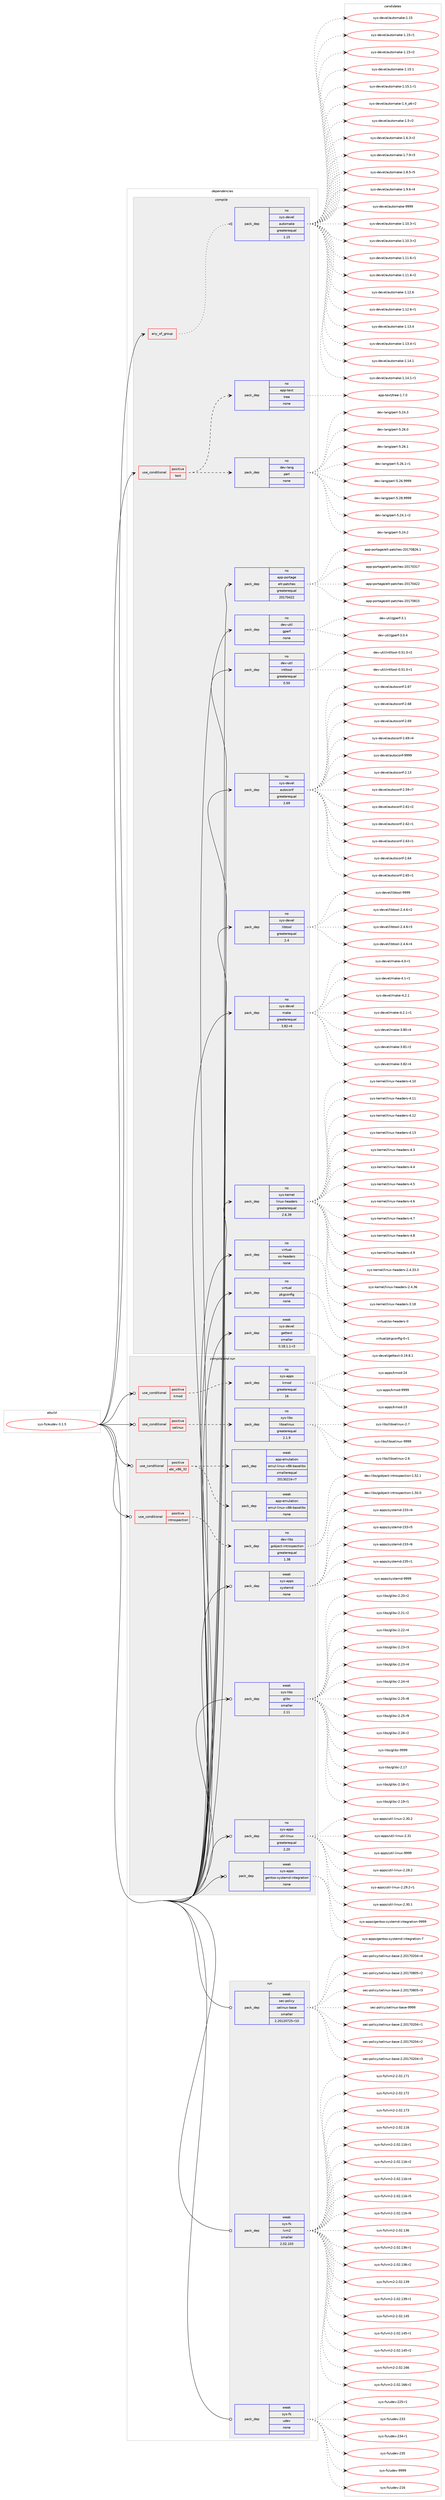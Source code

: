 digraph prolog {

# *************
# Graph options
# *************

newrank=true;
concentrate=true;
compound=true;
graph [rankdir=LR,fontname=Helvetica,fontsize=10,ranksep=1.5];#, ranksep=2.5, nodesep=0.2];
edge  [arrowhead=vee];
node  [fontname=Helvetica,fontsize=10];

# **********
# The ebuild
# **********

subgraph cluster_leftcol {
color=gray;
rank=same;
label=<<i>ebuild</i>>;
id [label="sys-fs/eudev-3.1.5", color=red, width=4, href="../sys-fs/eudev-3.1.5.svg"];
}

# ****************
# The dependencies
# ****************

subgraph cluster_midcol {
color=gray;
label=<<i>dependencies</i>>;
subgraph cluster_compile {
fillcolor="#eeeeee";
style=filled;
label=<<i>compile</i>>;
subgraph any8225 {
dependency488033 [label=<<TABLE BORDER="0" CELLBORDER="1" CELLSPACING="0" CELLPADDING="4"><TR><TD CELLPADDING="10">any_of_group</TD></TR></TABLE>>, shape=none, color=red];subgraph pack362654 {
dependency488034 [label=<<TABLE BORDER="0" CELLBORDER="1" CELLSPACING="0" CELLPADDING="4" WIDTH="220"><TR><TD ROWSPAN="6" CELLPADDING="30">pack_dep</TD></TR><TR><TD WIDTH="110">no</TD></TR><TR><TD>sys-devel</TD></TR><TR><TD>automake</TD></TR><TR><TD>greaterequal</TD></TR><TR><TD>1.15</TD></TR></TABLE>>, shape=none, color=blue];
}
dependency488033:e -> dependency488034:w [weight=20,style="dotted",arrowhead="oinv"];
}
id:e -> dependency488033:w [weight=20,style="solid",arrowhead="vee"];
subgraph cond116855 {
dependency488035 [label=<<TABLE BORDER="0" CELLBORDER="1" CELLSPACING="0" CELLPADDING="4"><TR><TD ROWSPAN="3" CELLPADDING="10">use_conditional</TD></TR><TR><TD>positive</TD></TR><TR><TD>test</TD></TR></TABLE>>, shape=none, color=red];
subgraph pack362655 {
dependency488036 [label=<<TABLE BORDER="0" CELLBORDER="1" CELLSPACING="0" CELLPADDING="4" WIDTH="220"><TR><TD ROWSPAN="6" CELLPADDING="30">pack_dep</TD></TR><TR><TD WIDTH="110">no</TD></TR><TR><TD>app-text</TD></TR><TR><TD>tree</TD></TR><TR><TD>none</TD></TR><TR><TD></TD></TR></TABLE>>, shape=none, color=blue];
}
dependency488035:e -> dependency488036:w [weight=20,style="dashed",arrowhead="vee"];
subgraph pack362656 {
dependency488037 [label=<<TABLE BORDER="0" CELLBORDER="1" CELLSPACING="0" CELLPADDING="4" WIDTH="220"><TR><TD ROWSPAN="6" CELLPADDING="30">pack_dep</TD></TR><TR><TD WIDTH="110">no</TD></TR><TR><TD>dev-lang</TD></TR><TR><TD>perl</TD></TR><TR><TD>none</TD></TR><TR><TD></TD></TR></TABLE>>, shape=none, color=blue];
}
dependency488035:e -> dependency488037:w [weight=20,style="dashed",arrowhead="vee"];
}
id:e -> dependency488035:w [weight=20,style="solid",arrowhead="vee"];
subgraph pack362657 {
dependency488038 [label=<<TABLE BORDER="0" CELLBORDER="1" CELLSPACING="0" CELLPADDING="4" WIDTH="220"><TR><TD ROWSPAN="6" CELLPADDING="30">pack_dep</TD></TR><TR><TD WIDTH="110">no</TD></TR><TR><TD>app-portage</TD></TR><TR><TD>elt-patches</TD></TR><TR><TD>greaterequal</TD></TR><TR><TD>20170422</TD></TR></TABLE>>, shape=none, color=blue];
}
id:e -> dependency488038:w [weight=20,style="solid",arrowhead="vee"];
subgraph pack362658 {
dependency488039 [label=<<TABLE BORDER="0" CELLBORDER="1" CELLSPACING="0" CELLPADDING="4" WIDTH="220"><TR><TD ROWSPAN="6" CELLPADDING="30">pack_dep</TD></TR><TR><TD WIDTH="110">no</TD></TR><TR><TD>dev-util</TD></TR><TR><TD>gperf</TD></TR><TR><TD>none</TD></TR><TR><TD></TD></TR></TABLE>>, shape=none, color=blue];
}
id:e -> dependency488039:w [weight=20,style="solid",arrowhead="vee"];
subgraph pack362659 {
dependency488040 [label=<<TABLE BORDER="0" CELLBORDER="1" CELLSPACING="0" CELLPADDING="4" WIDTH="220"><TR><TD ROWSPAN="6" CELLPADDING="30">pack_dep</TD></TR><TR><TD WIDTH="110">no</TD></TR><TR><TD>dev-util</TD></TR><TR><TD>intltool</TD></TR><TR><TD>greaterequal</TD></TR><TR><TD>0.50</TD></TR></TABLE>>, shape=none, color=blue];
}
id:e -> dependency488040:w [weight=20,style="solid",arrowhead="vee"];
subgraph pack362660 {
dependency488041 [label=<<TABLE BORDER="0" CELLBORDER="1" CELLSPACING="0" CELLPADDING="4" WIDTH="220"><TR><TD ROWSPAN="6" CELLPADDING="30">pack_dep</TD></TR><TR><TD WIDTH="110">no</TD></TR><TR><TD>sys-devel</TD></TR><TR><TD>autoconf</TD></TR><TR><TD>greaterequal</TD></TR><TR><TD>2.69</TD></TR></TABLE>>, shape=none, color=blue];
}
id:e -> dependency488041:w [weight=20,style="solid",arrowhead="vee"];
subgraph pack362661 {
dependency488042 [label=<<TABLE BORDER="0" CELLBORDER="1" CELLSPACING="0" CELLPADDING="4" WIDTH="220"><TR><TD ROWSPAN="6" CELLPADDING="30">pack_dep</TD></TR><TR><TD WIDTH="110">no</TD></TR><TR><TD>sys-devel</TD></TR><TR><TD>libtool</TD></TR><TR><TD>greaterequal</TD></TR><TR><TD>2.4</TD></TR></TABLE>>, shape=none, color=blue];
}
id:e -> dependency488042:w [weight=20,style="solid",arrowhead="vee"];
subgraph pack362662 {
dependency488043 [label=<<TABLE BORDER="0" CELLBORDER="1" CELLSPACING="0" CELLPADDING="4" WIDTH="220"><TR><TD ROWSPAN="6" CELLPADDING="30">pack_dep</TD></TR><TR><TD WIDTH="110">no</TD></TR><TR><TD>sys-devel</TD></TR><TR><TD>make</TD></TR><TR><TD>greaterequal</TD></TR><TR><TD>3.82-r4</TD></TR></TABLE>>, shape=none, color=blue];
}
id:e -> dependency488043:w [weight=20,style="solid",arrowhead="vee"];
subgraph pack362663 {
dependency488044 [label=<<TABLE BORDER="0" CELLBORDER="1" CELLSPACING="0" CELLPADDING="4" WIDTH="220"><TR><TD ROWSPAN="6" CELLPADDING="30">pack_dep</TD></TR><TR><TD WIDTH="110">no</TD></TR><TR><TD>sys-kernel</TD></TR><TR><TD>linux-headers</TD></TR><TR><TD>greaterequal</TD></TR><TR><TD>2.6.39</TD></TR></TABLE>>, shape=none, color=blue];
}
id:e -> dependency488044:w [weight=20,style="solid",arrowhead="vee"];
subgraph pack362664 {
dependency488045 [label=<<TABLE BORDER="0" CELLBORDER="1" CELLSPACING="0" CELLPADDING="4" WIDTH="220"><TR><TD ROWSPAN="6" CELLPADDING="30">pack_dep</TD></TR><TR><TD WIDTH="110">no</TD></TR><TR><TD>virtual</TD></TR><TR><TD>os-headers</TD></TR><TR><TD>none</TD></TR><TR><TD></TD></TR></TABLE>>, shape=none, color=blue];
}
id:e -> dependency488045:w [weight=20,style="solid",arrowhead="vee"];
subgraph pack362665 {
dependency488046 [label=<<TABLE BORDER="0" CELLBORDER="1" CELLSPACING="0" CELLPADDING="4" WIDTH="220"><TR><TD ROWSPAN="6" CELLPADDING="30">pack_dep</TD></TR><TR><TD WIDTH="110">no</TD></TR><TR><TD>virtual</TD></TR><TR><TD>pkgconfig</TD></TR><TR><TD>none</TD></TR><TR><TD></TD></TR></TABLE>>, shape=none, color=blue];
}
id:e -> dependency488046:w [weight=20,style="solid",arrowhead="vee"];
subgraph pack362666 {
dependency488047 [label=<<TABLE BORDER="0" CELLBORDER="1" CELLSPACING="0" CELLPADDING="4" WIDTH="220"><TR><TD ROWSPAN="6" CELLPADDING="30">pack_dep</TD></TR><TR><TD WIDTH="110">weak</TD></TR><TR><TD>sys-devel</TD></TR><TR><TD>gettext</TD></TR><TR><TD>smaller</TD></TR><TR><TD>0.18.1.1-r3</TD></TR></TABLE>>, shape=none, color=blue];
}
id:e -> dependency488047:w [weight=20,style="solid",arrowhead="vee"];
}
subgraph cluster_compileandrun {
fillcolor="#eeeeee";
style=filled;
label=<<i>compile and run</i>>;
subgraph cond116856 {
dependency488048 [label=<<TABLE BORDER="0" CELLBORDER="1" CELLSPACING="0" CELLPADDING="4"><TR><TD ROWSPAN="3" CELLPADDING="10">use_conditional</TD></TR><TR><TD>positive</TD></TR><TR><TD>abi_x86_32</TD></TR></TABLE>>, shape=none, color=red];
subgraph pack362667 {
dependency488049 [label=<<TABLE BORDER="0" CELLBORDER="1" CELLSPACING="0" CELLPADDING="4" WIDTH="220"><TR><TD ROWSPAN="6" CELLPADDING="30">pack_dep</TD></TR><TR><TD WIDTH="110">weak</TD></TR><TR><TD>app-emulation</TD></TR><TR><TD>emul-linux-x86-baselibs</TD></TR><TR><TD>smallerequal</TD></TR><TR><TD>20130224-r7</TD></TR></TABLE>>, shape=none, color=blue];
}
dependency488048:e -> dependency488049:w [weight=20,style="dashed",arrowhead="vee"];
subgraph pack362668 {
dependency488050 [label=<<TABLE BORDER="0" CELLBORDER="1" CELLSPACING="0" CELLPADDING="4" WIDTH="220"><TR><TD ROWSPAN="6" CELLPADDING="30">pack_dep</TD></TR><TR><TD WIDTH="110">weak</TD></TR><TR><TD>app-emulation</TD></TR><TR><TD>emul-linux-x86-baselibs</TD></TR><TR><TD>none</TD></TR><TR><TD></TD></TR></TABLE>>, shape=none, color=blue];
}
dependency488048:e -> dependency488050:w [weight=20,style="dashed",arrowhead="vee"];
}
id:e -> dependency488048:w [weight=20,style="solid",arrowhead="odotvee"];
subgraph cond116857 {
dependency488051 [label=<<TABLE BORDER="0" CELLBORDER="1" CELLSPACING="0" CELLPADDING="4"><TR><TD ROWSPAN="3" CELLPADDING="10">use_conditional</TD></TR><TR><TD>positive</TD></TR><TR><TD>introspection</TD></TR></TABLE>>, shape=none, color=red];
subgraph pack362669 {
dependency488052 [label=<<TABLE BORDER="0" CELLBORDER="1" CELLSPACING="0" CELLPADDING="4" WIDTH="220"><TR><TD ROWSPAN="6" CELLPADDING="30">pack_dep</TD></TR><TR><TD WIDTH="110">no</TD></TR><TR><TD>dev-libs</TD></TR><TR><TD>gobject-introspection</TD></TR><TR><TD>greaterequal</TD></TR><TR><TD>1.38</TD></TR></TABLE>>, shape=none, color=blue];
}
dependency488051:e -> dependency488052:w [weight=20,style="dashed",arrowhead="vee"];
}
id:e -> dependency488051:w [weight=20,style="solid",arrowhead="odotvee"];
subgraph cond116858 {
dependency488053 [label=<<TABLE BORDER="0" CELLBORDER="1" CELLSPACING="0" CELLPADDING="4"><TR><TD ROWSPAN="3" CELLPADDING="10">use_conditional</TD></TR><TR><TD>positive</TD></TR><TR><TD>kmod</TD></TR></TABLE>>, shape=none, color=red];
subgraph pack362670 {
dependency488054 [label=<<TABLE BORDER="0" CELLBORDER="1" CELLSPACING="0" CELLPADDING="4" WIDTH="220"><TR><TD ROWSPAN="6" CELLPADDING="30">pack_dep</TD></TR><TR><TD WIDTH="110">no</TD></TR><TR><TD>sys-apps</TD></TR><TR><TD>kmod</TD></TR><TR><TD>greaterequal</TD></TR><TR><TD>16</TD></TR></TABLE>>, shape=none, color=blue];
}
dependency488053:e -> dependency488054:w [weight=20,style="dashed",arrowhead="vee"];
}
id:e -> dependency488053:w [weight=20,style="solid",arrowhead="odotvee"];
subgraph cond116859 {
dependency488055 [label=<<TABLE BORDER="0" CELLBORDER="1" CELLSPACING="0" CELLPADDING="4"><TR><TD ROWSPAN="3" CELLPADDING="10">use_conditional</TD></TR><TR><TD>positive</TD></TR><TR><TD>selinux</TD></TR></TABLE>>, shape=none, color=red];
subgraph pack362671 {
dependency488056 [label=<<TABLE BORDER="0" CELLBORDER="1" CELLSPACING="0" CELLPADDING="4" WIDTH="220"><TR><TD ROWSPAN="6" CELLPADDING="30">pack_dep</TD></TR><TR><TD WIDTH="110">no</TD></TR><TR><TD>sys-libs</TD></TR><TR><TD>libselinux</TD></TR><TR><TD>greaterequal</TD></TR><TR><TD>2.1.9</TD></TR></TABLE>>, shape=none, color=blue];
}
dependency488055:e -> dependency488056:w [weight=20,style="dashed",arrowhead="vee"];
}
id:e -> dependency488055:w [weight=20,style="solid",arrowhead="odotvee"];
subgraph pack362672 {
dependency488057 [label=<<TABLE BORDER="0" CELLBORDER="1" CELLSPACING="0" CELLPADDING="4" WIDTH="220"><TR><TD ROWSPAN="6" CELLPADDING="30">pack_dep</TD></TR><TR><TD WIDTH="110">no</TD></TR><TR><TD>sys-apps</TD></TR><TR><TD>util-linux</TD></TR><TR><TD>greaterequal</TD></TR><TR><TD>2.20</TD></TR></TABLE>>, shape=none, color=blue];
}
id:e -> dependency488057:w [weight=20,style="solid",arrowhead="odotvee"];
subgraph pack362673 {
dependency488058 [label=<<TABLE BORDER="0" CELLBORDER="1" CELLSPACING="0" CELLPADDING="4" WIDTH="220"><TR><TD ROWSPAN="6" CELLPADDING="30">pack_dep</TD></TR><TR><TD WIDTH="110">weak</TD></TR><TR><TD>sys-apps</TD></TR><TR><TD>gentoo-systemd-integration</TD></TR><TR><TD>none</TD></TR><TR><TD></TD></TR></TABLE>>, shape=none, color=blue];
}
id:e -> dependency488058:w [weight=20,style="solid",arrowhead="odotvee"];
subgraph pack362674 {
dependency488059 [label=<<TABLE BORDER="0" CELLBORDER="1" CELLSPACING="0" CELLPADDING="4" WIDTH="220"><TR><TD ROWSPAN="6" CELLPADDING="30">pack_dep</TD></TR><TR><TD WIDTH="110">weak</TD></TR><TR><TD>sys-apps</TD></TR><TR><TD>systemd</TD></TR><TR><TD>none</TD></TR><TR><TD></TD></TR></TABLE>>, shape=none, color=blue];
}
id:e -> dependency488059:w [weight=20,style="solid",arrowhead="odotvee"];
subgraph pack362675 {
dependency488060 [label=<<TABLE BORDER="0" CELLBORDER="1" CELLSPACING="0" CELLPADDING="4" WIDTH="220"><TR><TD ROWSPAN="6" CELLPADDING="30">pack_dep</TD></TR><TR><TD WIDTH="110">weak</TD></TR><TR><TD>sys-libs</TD></TR><TR><TD>glibc</TD></TR><TR><TD>smaller</TD></TR><TR><TD>2.11</TD></TR></TABLE>>, shape=none, color=blue];
}
id:e -> dependency488060:w [weight=20,style="solid",arrowhead="odotvee"];
}
subgraph cluster_run {
fillcolor="#eeeeee";
style=filled;
label=<<i>run</i>>;
subgraph pack362676 {
dependency488061 [label=<<TABLE BORDER="0" CELLBORDER="1" CELLSPACING="0" CELLPADDING="4" WIDTH="220"><TR><TD ROWSPAN="6" CELLPADDING="30">pack_dep</TD></TR><TR><TD WIDTH="110">weak</TD></TR><TR><TD>sec-policy</TD></TR><TR><TD>selinux-base</TD></TR><TR><TD>smaller</TD></TR><TR><TD>2.20120725-r10</TD></TR></TABLE>>, shape=none, color=blue];
}
id:e -> dependency488061:w [weight=20,style="solid",arrowhead="odot"];
subgraph pack362677 {
dependency488062 [label=<<TABLE BORDER="0" CELLBORDER="1" CELLSPACING="0" CELLPADDING="4" WIDTH="220"><TR><TD ROWSPAN="6" CELLPADDING="30">pack_dep</TD></TR><TR><TD WIDTH="110">weak</TD></TR><TR><TD>sys-fs</TD></TR><TR><TD>lvm2</TD></TR><TR><TD>smaller</TD></TR><TR><TD>2.02.103</TD></TR></TABLE>>, shape=none, color=blue];
}
id:e -> dependency488062:w [weight=20,style="solid",arrowhead="odot"];
subgraph pack362678 {
dependency488063 [label=<<TABLE BORDER="0" CELLBORDER="1" CELLSPACING="0" CELLPADDING="4" WIDTH="220"><TR><TD ROWSPAN="6" CELLPADDING="30">pack_dep</TD></TR><TR><TD WIDTH="110">weak</TD></TR><TR><TD>sys-fs</TD></TR><TR><TD>udev</TD></TR><TR><TD>none</TD></TR><TR><TD></TD></TR></TABLE>>, shape=none, color=blue];
}
id:e -> dependency488063:w [weight=20,style="solid",arrowhead="odot"];
}
}

# **************
# The candidates
# **************

subgraph cluster_choices {
rank=same;
color=gray;
label=<<i>candidates</i>>;

subgraph choice362654 {
color=black;
nodesep=1;
choice11512111545100101118101108479711711611110997107101454946494846514511449 [label="sys-devel/automake-1.10.3-r1", color=red, width=4,href="../sys-devel/automake-1.10.3-r1.svg"];
choice11512111545100101118101108479711711611110997107101454946494846514511450 [label="sys-devel/automake-1.10.3-r2", color=red, width=4,href="../sys-devel/automake-1.10.3-r2.svg"];
choice11512111545100101118101108479711711611110997107101454946494946544511449 [label="sys-devel/automake-1.11.6-r1", color=red, width=4,href="../sys-devel/automake-1.11.6-r1.svg"];
choice11512111545100101118101108479711711611110997107101454946494946544511450 [label="sys-devel/automake-1.11.6-r2", color=red, width=4,href="../sys-devel/automake-1.11.6-r2.svg"];
choice1151211154510010111810110847971171161111099710710145494649504654 [label="sys-devel/automake-1.12.6", color=red, width=4,href="../sys-devel/automake-1.12.6.svg"];
choice11512111545100101118101108479711711611110997107101454946495046544511449 [label="sys-devel/automake-1.12.6-r1", color=red, width=4,href="../sys-devel/automake-1.12.6-r1.svg"];
choice1151211154510010111810110847971171161111099710710145494649514652 [label="sys-devel/automake-1.13.4", color=red, width=4,href="../sys-devel/automake-1.13.4.svg"];
choice11512111545100101118101108479711711611110997107101454946495146524511449 [label="sys-devel/automake-1.13.4-r1", color=red, width=4,href="../sys-devel/automake-1.13.4-r1.svg"];
choice1151211154510010111810110847971171161111099710710145494649524649 [label="sys-devel/automake-1.14.1", color=red, width=4,href="../sys-devel/automake-1.14.1.svg"];
choice11512111545100101118101108479711711611110997107101454946495246494511449 [label="sys-devel/automake-1.14.1-r1", color=red, width=4,href="../sys-devel/automake-1.14.1-r1.svg"];
choice115121115451001011181011084797117116111109971071014549464953 [label="sys-devel/automake-1.15", color=red, width=4,href="../sys-devel/automake-1.15.svg"];
choice1151211154510010111810110847971171161111099710710145494649534511449 [label="sys-devel/automake-1.15-r1", color=red, width=4,href="../sys-devel/automake-1.15-r1.svg"];
choice1151211154510010111810110847971171161111099710710145494649534511450 [label="sys-devel/automake-1.15-r2", color=red, width=4,href="../sys-devel/automake-1.15-r2.svg"];
choice1151211154510010111810110847971171161111099710710145494649534649 [label="sys-devel/automake-1.15.1", color=red, width=4,href="../sys-devel/automake-1.15.1.svg"];
choice11512111545100101118101108479711711611110997107101454946495346494511449 [label="sys-devel/automake-1.15.1-r1", color=red, width=4,href="../sys-devel/automake-1.15.1-r1.svg"];
choice115121115451001011181011084797117116111109971071014549465295112544511450 [label="sys-devel/automake-1.4_p6-r2", color=red, width=4,href="../sys-devel/automake-1.4_p6-r2.svg"];
choice11512111545100101118101108479711711611110997107101454946534511450 [label="sys-devel/automake-1.5-r2", color=red, width=4,href="../sys-devel/automake-1.5-r2.svg"];
choice115121115451001011181011084797117116111109971071014549465446514511450 [label="sys-devel/automake-1.6.3-r2", color=red, width=4,href="../sys-devel/automake-1.6.3-r2.svg"];
choice115121115451001011181011084797117116111109971071014549465546574511451 [label="sys-devel/automake-1.7.9-r3", color=red, width=4,href="../sys-devel/automake-1.7.9-r3.svg"];
choice115121115451001011181011084797117116111109971071014549465646534511453 [label="sys-devel/automake-1.8.5-r5", color=red, width=4,href="../sys-devel/automake-1.8.5-r5.svg"];
choice115121115451001011181011084797117116111109971071014549465746544511452 [label="sys-devel/automake-1.9.6-r4", color=red, width=4,href="../sys-devel/automake-1.9.6-r4.svg"];
choice115121115451001011181011084797117116111109971071014557575757 [label="sys-devel/automake-9999", color=red, width=4,href="../sys-devel/automake-9999.svg"];
dependency488034:e -> choice11512111545100101118101108479711711611110997107101454946494846514511449:w [style=dotted,weight="100"];
dependency488034:e -> choice11512111545100101118101108479711711611110997107101454946494846514511450:w [style=dotted,weight="100"];
dependency488034:e -> choice11512111545100101118101108479711711611110997107101454946494946544511449:w [style=dotted,weight="100"];
dependency488034:e -> choice11512111545100101118101108479711711611110997107101454946494946544511450:w [style=dotted,weight="100"];
dependency488034:e -> choice1151211154510010111810110847971171161111099710710145494649504654:w [style=dotted,weight="100"];
dependency488034:e -> choice11512111545100101118101108479711711611110997107101454946495046544511449:w [style=dotted,weight="100"];
dependency488034:e -> choice1151211154510010111810110847971171161111099710710145494649514652:w [style=dotted,weight="100"];
dependency488034:e -> choice11512111545100101118101108479711711611110997107101454946495146524511449:w [style=dotted,weight="100"];
dependency488034:e -> choice1151211154510010111810110847971171161111099710710145494649524649:w [style=dotted,weight="100"];
dependency488034:e -> choice11512111545100101118101108479711711611110997107101454946495246494511449:w [style=dotted,weight="100"];
dependency488034:e -> choice115121115451001011181011084797117116111109971071014549464953:w [style=dotted,weight="100"];
dependency488034:e -> choice1151211154510010111810110847971171161111099710710145494649534511449:w [style=dotted,weight="100"];
dependency488034:e -> choice1151211154510010111810110847971171161111099710710145494649534511450:w [style=dotted,weight="100"];
dependency488034:e -> choice1151211154510010111810110847971171161111099710710145494649534649:w [style=dotted,weight="100"];
dependency488034:e -> choice11512111545100101118101108479711711611110997107101454946495346494511449:w [style=dotted,weight="100"];
dependency488034:e -> choice115121115451001011181011084797117116111109971071014549465295112544511450:w [style=dotted,weight="100"];
dependency488034:e -> choice11512111545100101118101108479711711611110997107101454946534511450:w [style=dotted,weight="100"];
dependency488034:e -> choice115121115451001011181011084797117116111109971071014549465446514511450:w [style=dotted,weight="100"];
dependency488034:e -> choice115121115451001011181011084797117116111109971071014549465546574511451:w [style=dotted,weight="100"];
dependency488034:e -> choice115121115451001011181011084797117116111109971071014549465646534511453:w [style=dotted,weight="100"];
dependency488034:e -> choice115121115451001011181011084797117116111109971071014549465746544511452:w [style=dotted,weight="100"];
dependency488034:e -> choice115121115451001011181011084797117116111109971071014557575757:w [style=dotted,weight="100"];
}
subgraph choice362655 {
color=black;
nodesep=1;
choice971121124511610112011647116114101101454946554648 [label="app-text/tree-1.7.0", color=red, width=4,href="../app-text/tree-1.7.0.svg"];
dependency488036:e -> choice971121124511610112011647116114101101454946554648:w [style=dotted,weight="100"];
}
subgraph choice362656 {
color=black;
nodesep=1;
choice100101118451089711010347112101114108455346505246494511450 [label="dev-lang/perl-5.24.1-r2", color=red, width=4,href="../dev-lang/perl-5.24.1-r2.svg"];
choice10010111845108971101034711210111410845534650524650 [label="dev-lang/perl-5.24.2", color=red, width=4,href="../dev-lang/perl-5.24.2.svg"];
choice10010111845108971101034711210111410845534650524651 [label="dev-lang/perl-5.24.3", color=red, width=4,href="../dev-lang/perl-5.24.3.svg"];
choice10010111845108971101034711210111410845534650544648 [label="dev-lang/perl-5.26.0", color=red, width=4,href="../dev-lang/perl-5.26.0.svg"];
choice10010111845108971101034711210111410845534650544649 [label="dev-lang/perl-5.26.1", color=red, width=4,href="../dev-lang/perl-5.26.1.svg"];
choice100101118451089711010347112101114108455346505446494511449 [label="dev-lang/perl-5.26.1-r1", color=red, width=4,href="../dev-lang/perl-5.26.1-r1.svg"];
choice10010111845108971101034711210111410845534650544657575757 [label="dev-lang/perl-5.26.9999", color=red, width=4,href="../dev-lang/perl-5.26.9999.svg"];
choice10010111845108971101034711210111410845534650564657575757 [label="dev-lang/perl-5.28.9999", color=red, width=4,href="../dev-lang/perl-5.28.9999.svg"];
dependency488037:e -> choice100101118451089711010347112101114108455346505246494511450:w [style=dotted,weight="100"];
dependency488037:e -> choice10010111845108971101034711210111410845534650524650:w [style=dotted,weight="100"];
dependency488037:e -> choice10010111845108971101034711210111410845534650524651:w [style=dotted,weight="100"];
dependency488037:e -> choice10010111845108971101034711210111410845534650544648:w [style=dotted,weight="100"];
dependency488037:e -> choice10010111845108971101034711210111410845534650544649:w [style=dotted,weight="100"];
dependency488037:e -> choice100101118451089711010347112101114108455346505446494511449:w [style=dotted,weight="100"];
dependency488037:e -> choice10010111845108971101034711210111410845534650544657575757:w [style=dotted,weight="100"];
dependency488037:e -> choice10010111845108971101034711210111410845534650564657575757:w [style=dotted,weight="100"];
}
subgraph choice362657 {
color=black;
nodesep=1;
choice97112112451121111141169710310147101108116451129711699104101115455048495548514955 [label="app-portage/elt-patches-20170317", color=red, width=4,href="../app-portage/elt-patches-20170317.svg"];
choice97112112451121111141169710310147101108116451129711699104101115455048495548525050 [label="app-portage/elt-patches-20170422", color=red, width=4,href="../app-portage/elt-patches-20170422.svg"];
choice97112112451121111141169710310147101108116451129711699104101115455048495548564953 [label="app-portage/elt-patches-20170815", color=red, width=4,href="../app-portage/elt-patches-20170815.svg"];
choice971121124511211111411697103101471011081164511297116991041011154550484955485650544649 [label="app-portage/elt-patches-20170826.1", color=red, width=4,href="../app-portage/elt-patches-20170826.1.svg"];
dependency488038:e -> choice97112112451121111141169710310147101108116451129711699104101115455048495548514955:w [style=dotted,weight="100"];
dependency488038:e -> choice97112112451121111141169710310147101108116451129711699104101115455048495548525050:w [style=dotted,weight="100"];
dependency488038:e -> choice97112112451121111141169710310147101108116451129711699104101115455048495548564953:w [style=dotted,weight="100"];
dependency488038:e -> choice971121124511211111411697103101471011081164511297116991041011154550484955485650544649:w [style=dotted,weight="100"];
}
subgraph choice362658 {
color=black;
nodesep=1;
choice1001011184511711610510847103112101114102455146484652 [label="dev-util/gperf-3.0.4", color=red, width=4,href="../dev-util/gperf-3.0.4.svg"];
choice100101118451171161051084710311210111410245514649 [label="dev-util/gperf-3.1", color=red, width=4,href="../dev-util/gperf-3.1.svg"];
dependency488039:e -> choice1001011184511711610510847103112101114102455146484652:w [style=dotted,weight="100"];
dependency488039:e -> choice100101118451171161051084710311210111410245514649:w [style=dotted,weight="100"];
}
subgraph choice362659 {
color=black;
nodesep=1;
choice1001011184511711610510847105110116108116111111108454846534946484511449 [label="dev-util/intltool-0.51.0-r1", color=red, width=4,href="../dev-util/intltool-0.51.0-r1.svg"];
choice1001011184511711610510847105110116108116111111108454846534946484511450 [label="dev-util/intltool-0.51.0-r2", color=red, width=4,href="../dev-util/intltool-0.51.0-r2.svg"];
dependency488040:e -> choice1001011184511711610510847105110116108116111111108454846534946484511449:w [style=dotted,weight="100"];
dependency488040:e -> choice1001011184511711610510847105110116108116111111108454846534946484511450:w [style=dotted,weight="100"];
}
subgraph choice362660 {
color=black;
nodesep=1;
choice115121115451001011181011084797117116111991111101024550464951 [label="sys-devel/autoconf-2.13", color=red, width=4,href="../sys-devel/autoconf-2.13.svg"];
choice1151211154510010111810110847971171161119911111010245504653574511455 [label="sys-devel/autoconf-2.59-r7", color=red, width=4,href="../sys-devel/autoconf-2.59-r7.svg"];
choice1151211154510010111810110847971171161119911111010245504654494511450 [label="sys-devel/autoconf-2.61-r2", color=red, width=4,href="../sys-devel/autoconf-2.61-r2.svg"];
choice1151211154510010111810110847971171161119911111010245504654504511449 [label="sys-devel/autoconf-2.62-r1", color=red, width=4,href="../sys-devel/autoconf-2.62-r1.svg"];
choice1151211154510010111810110847971171161119911111010245504654514511449 [label="sys-devel/autoconf-2.63-r1", color=red, width=4,href="../sys-devel/autoconf-2.63-r1.svg"];
choice115121115451001011181011084797117116111991111101024550465452 [label="sys-devel/autoconf-2.64", color=red, width=4,href="../sys-devel/autoconf-2.64.svg"];
choice1151211154510010111810110847971171161119911111010245504654534511449 [label="sys-devel/autoconf-2.65-r1", color=red, width=4,href="../sys-devel/autoconf-2.65-r1.svg"];
choice115121115451001011181011084797117116111991111101024550465455 [label="sys-devel/autoconf-2.67", color=red, width=4,href="../sys-devel/autoconf-2.67.svg"];
choice115121115451001011181011084797117116111991111101024550465456 [label="sys-devel/autoconf-2.68", color=red, width=4,href="../sys-devel/autoconf-2.68.svg"];
choice115121115451001011181011084797117116111991111101024550465457 [label="sys-devel/autoconf-2.69", color=red, width=4,href="../sys-devel/autoconf-2.69.svg"];
choice1151211154510010111810110847971171161119911111010245504654574511452 [label="sys-devel/autoconf-2.69-r4", color=red, width=4,href="../sys-devel/autoconf-2.69-r4.svg"];
choice115121115451001011181011084797117116111991111101024557575757 [label="sys-devel/autoconf-9999", color=red, width=4,href="../sys-devel/autoconf-9999.svg"];
dependency488041:e -> choice115121115451001011181011084797117116111991111101024550464951:w [style=dotted,weight="100"];
dependency488041:e -> choice1151211154510010111810110847971171161119911111010245504653574511455:w [style=dotted,weight="100"];
dependency488041:e -> choice1151211154510010111810110847971171161119911111010245504654494511450:w [style=dotted,weight="100"];
dependency488041:e -> choice1151211154510010111810110847971171161119911111010245504654504511449:w [style=dotted,weight="100"];
dependency488041:e -> choice1151211154510010111810110847971171161119911111010245504654514511449:w [style=dotted,weight="100"];
dependency488041:e -> choice115121115451001011181011084797117116111991111101024550465452:w [style=dotted,weight="100"];
dependency488041:e -> choice1151211154510010111810110847971171161119911111010245504654534511449:w [style=dotted,weight="100"];
dependency488041:e -> choice115121115451001011181011084797117116111991111101024550465455:w [style=dotted,weight="100"];
dependency488041:e -> choice115121115451001011181011084797117116111991111101024550465456:w [style=dotted,weight="100"];
dependency488041:e -> choice115121115451001011181011084797117116111991111101024550465457:w [style=dotted,weight="100"];
dependency488041:e -> choice1151211154510010111810110847971171161119911111010245504654574511452:w [style=dotted,weight="100"];
dependency488041:e -> choice115121115451001011181011084797117116111991111101024557575757:w [style=dotted,weight="100"];
}
subgraph choice362661 {
color=black;
nodesep=1;
choice1151211154510010111810110847108105981161111111084550465246544511450 [label="sys-devel/libtool-2.4.6-r2", color=red, width=4,href="../sys-devel/libtool-2.4.6-r2.svg"];
choice1151211154510010111810110847108105981161111111084550465246544511451 [label="sys-devel/libtool-2.4.6-r3", color=red, width=4,href="../sys-devel/libtool-2.4.6-r3.svg"];
choice1151211154510010111810110847108105981161111111084550465246544511452 [label="sys-devel/libtool-2.4.6-r4", color=red, width=4,href="../sys-devel/libtool-2.4.6-r4.svg"];
choice1151211154510010111810110847108105981161111111084557575757 [label="sys-devel/libtool-9999", color=red, width=4,href="../sys-devel/libtool-9999.svg"];
dependency488042:e -> choice1151211154510010111810110847108105981161111111084550465246544511450:w [style=dotted,weight="100"];
dependency488042:e -> choice1151211154510010111810110847108105981161111111084550465246544511451:w [style=dotted,weight="100"];
dependency488042:e -> choice1151211154510010111810110847108105981161111111084550465246544511452:w [style=dotted,weight="100"];
dependency488042:e -> choice1151211154510010111810110847108105981161111111084557575757:w [style=dotted,weight="100"];
}
subgraph choice362662 {
color=black;
nodesep=1;
choice11512111545100101118101108471099710710145514656484511452 [label="sys-devel/make-3.80-r4", color=red, width=4,href="../sys-devel/make-3.80-r4.svg"];
choice11512111545100101118101108471099710710145514656494511450 [label="sys-devel/make-3.81-r2", color=red, width=4,href="../sys-devel/make-3.81-r2.svg"];
choice11512111545100101118101108471099710710145514656504511452 [label="sys-devel/make-3.82-r4", color=red, width=4,href="../sys-devel/make-3.82-r4.svg"];
choice115121115451001011181011084710997107101455246484511449 [label="sys-devel/make-4.0-r1", color=red, width=4,href="../sys-devel/make-4.0-r1.svg"];
choice115121115451001011181011084710997107101455246494511449 [label="sys-devel/make-4.1-r1", color=red, width=4,href="../sys-devel/make-4.1-r1.svg"];
choice115121115451001011181011084710997107101455246504649 [label="sys-devel/make-4.2.1", color=red, width=4,href="../sys-devel/make-4.2.1.svg"];
choice1151211154510010111810110847109971071014552465046494511449 [label="sys-devel/make-4.2.1-r1", color=red, width=4,href="../sys-devel/make-4.2.1-r1.svg"];
dependency488043:e -> choice11512111545100101118101108471099710710145514656484511452:w [style=dotted,weight="100"];
dependency488043:e -> choice11512111545100101118101108471099710710145514656494511450:w [style=dotted,weight="100"];
dependency488043:e -> choice11512111545100101118101108471099710710145514656504511452:w [style=dotted,weight="100"];
dependency488043:e -> choice115121115451001011181011084710997107101455246484511449:w [style=dotted,weight="100"];
dependency488043:e -> choice115121115451001011181011084710997107101455246494511449:w [style=dotted,weight="100"];
dependency488043:e -> choice115121115451001011181011084710997107101455246504649:w [style=dotted,weight="100"];
dependency488043:e -> choice1151211154510010111810110847109971071014552465046494511449:w [style=dotted,weight="100"];
}
subgraph choice362663 {
color=black;
nodesep=1;
choice11512111545107101114110101108471081051101171204510410197100101114115455046524651514651 [label="sys-kernel/linux-headers-2.4.33.3", color=red, width=4,href="../sys-kernel/linux-headers-2.4.33.3.svg"];
choice1151211154510710111411010110847108105110117120451041019710010111411545504652465154 [label="sys-kernel/linux-headers-2.4.36", color=red, width=4,href="../sys-kernel/linux-headers-2.4.36.svg"];
choice115121115451071011141101011084710810511011712045104101971001011141154551464956 [label="sys-kernel/linux-headers-3.18", color=red, width=4,href="../sys-kernel/linux-headers-3.18.svg"];
choice115121115451071011141101011084710810511011712045104101971001011141154552464948 [label="sys-kernel/linux-headers-4.10", color=red, width=4,href="../sys-kernel/linux-headers-4.10.svg"];
choice115121115451071011141101011084710810511011712045104101971001011141154552464949 [label="sys-kernel/linux-headers-4.11", color=red, width=4,href="../sys-kernel/linux-headers-4.11.svg"];
choice115121115451071011141101011084710810511011712045104101971001011141154552464950 [label="sys-kernel/linux-headers-4.12", color=red, width=4,href="../sys-kernel/linux-headers-4.12.svg"];
choice115121115451071011141101011084710810511011712045104101971001011141154552464951 [label="sys-kernel/linux-headers-4.13", color=red, width=4,href="../sys-kernel/linux-headers-4.13.svg"];
choice1151211154510710111411010110847108105110117120451041019710010111411545524651 [label="sys-kernel/linux-headers-4.3", color=red, width=4,href="../sys-kernel/linux-headers-4.3.svg"];
choice1151211154510710111411010110847108105110117120451041019710010111411545524652 [label="sys-kernel/linux-headers-4.4", color=red, width=4,href="../sys-kernel/linux-headers-4.4.svg"];
choice1151211154510710111411010110847108105110117120451041019710010111411545524653 [label="sys-kernel/linux-headers-4.5", color=red, width=4,href="../sys-kernel/linux-headers-4.5.svg"];
choice1151211154510710111411010110847108105110117120451041019710010111411545524654 [label="sys-kernel/linux-headers-4.6", color=red, width=4,href="../sys-kernel/linux-headers-4.6.svg"];
choice1151211154510710111411010110847108105110117120451041019710010111411545524655 [label="sys-kernel/linux-headers-4.7", color=red, width=4,href="../sys-kernel/linux-headers-4.7.svg"];
choice1151211154510710111411010110847108105110117120451041019710010111411545524656 [label="sys-kernel/linux-headers-4.8", color=red, width=4,href="../sys-kernel/linux-headers-4.8.svg"];
choice1151211154510710111411010110847108105110117120451041019710010111411545524657 [label="sys-kernel/linux-headers-4.9", color=red, width=4,href="../sys-kernel/linux-headers-4.9.svg"];
dependency488044:e -> choice11512111545107101114110101108471081051101171204510410197100101114115455046524651514651:w [style=dotted,weight="100"];
dependency488044:e -> choice1151211154510710111411010110847108105110117120451041019710010111411545504652465154:w [style=dotted,weight="100"];
dependency488044:e -> choice115121115451071011141101011084710810511011712045104101971001011141154551464956:w [style=dotted,weight="100"];
dependency488044:e -> choice115121115451071011141101011084710810511011712045104101971001011141154552464948:w [style=dotted,weight="100"];
dependency488044:e -> choice115121115451071011141101011084710810511011712045104101971001011141154552464949:w [style=dotted,weight="100"];
dependency488044:e -> choice115121115451071011141101011084710810511011712045104101971001011141154552464950:w [style=dotted,weight="100"];
dependency488044:e -> choice115121115451071011141101011084710810511011712045104101971001011141154552464951:w [style=dotted,weight="100"];
dependency488044:e -> choice1151211154510710111411010110847108105110117120451041019710010111411545524651:w [style=dotted,weight="100"];
dependency488044:e -> choice1151211154510710111411010110847108105110117120451041019710010111411545524652:w [style=dotted,weight="100"];
dependency488044:e -> choice1151211154510710111411010110847108105110117120451041019710010111411545524653:w [style=dotted,weight="100"];
dependency488044:e -> choice1151211154510710111411010110847108105110117120451041019710010111411545524654:w [style=dotted,weight="100"];
dependency488044:e -> choice1151211154510710111411010110847108105110117120451041019710010111411545524655:w [style=dotted,weight="100"];
dependency488044:e -> choice1151211154510710111411010110847108105110117120451041019710010111411545524656:w [style=dotted,weight="100"];
dependency488044:e -> choice1151211154510710111411010110847108105110117120451041019710010111411545524657:w [style=dotted,weight="100"];
}
subgraph choice362664 {
color=black;
nodesep=1;
choice118105114116117971084711111545104101971001011141154548 [label="virtual/os-headers-0", color=red, width=4,href="../virtual/os-headers-0.svg"];
dependency488045:e -> choice118105114116117971084711111545104101971001011141154548:w [style=dotted,weight="100"];
}
subgraph choice362665 {
color=black;
nodesep=1;
choice11810511411611797108471121071039911111010210510345484511449 [label="virtual/pkgconfig-0-r1", color=red, width=4,href="../virtual/pkgconfig-0-r1.svg"];
dependency488046:e -> choice11810511411611797108471121071039911111010210510345484511449:w [style=dotted,weight="100"];
}
subgraph choice362666 {
color=black;
nodesep=1;
choice1151211154510010111810110847103101116116101120116454846495746564649 [label="sys-devel/gettext-0.19.8.1", color=red, width=4,href="../sys-devel/gettext-0.19.8.1.svg"];
dependency488047:e -> choice1151211154510010111810110847103101116116101120116454846495746564649:w [style=dotted,weight="100"];
}
subgraph choice362667 {
color=black;
nodesep=1;
}
subgraph choice362668 {
color=black;
nodesep=1;
}
subgraph choice362669 {
color=black;
nodesep=1;
choice1001011184510810598115471031119810610199116451051101161141111151121019911610511111045494653484648 [label="dev-libs/gobject-introspection-1.50.0", color=red, width=4,href="../dev-libs/gobject-introspection-1.50.0.svg"];
choice1001011184510810598115471031119810610199116451051101161141111151121019911610511111045494653504649 [label="dev-libs/gobject-introspection-1.52.1", color=red, width=4,href="../dev-libs/gobject-introspection-1.52.1.svg"];
dependency488052:e -> choice1001011184510810598115471031119810610199116451051101161141111151121019911610511111045494653484648:w [style=dotted,weight="100"];
dependency488052:e -> choice1001011184510810598115471031119810610199116451051101161141111151121019911610511111045494653504649:w [style=dotted,weight="100"];
}
subgraph choice362670 {
color=black;
nodesep=1;
choice115121115459711211211547107109111100455051 [label="sys-apps/kmod-23", color=red, width=4,href="../sys-apps/kmod-23.svg"];
choice115121115459711211211547107109111100455052 [label="sys-apps/kmod-24", color=red, width=4,href="../sys-apps/kmod-24.svg"];
choice1151211154597112112115471071091111004557575757 [label="sys-apps/kmod-9999", color=red, width=4,href="../sys-apps/kmod-9999.svg"];
dependency488054:e -> choice115121115459711211211547107109111100455051:w [style=dotted,weight="100"];
dependency488054:e -> choice115121115459711211211547107109111100455052:w [style=dotted,weight="100"];
dependency488054:e -> choice1151211154597112112115471071091111004557575757:w [style=dotted,weight="100"];
}
subgraph choice362671 {
color=black;
nodesep=1;
choice1151211154510810598115471081059811510110810511011712045504654 [label="sys-libs/libselinux-2.6", color=red, width=4,href="../sys-libs/libselinux-2.6.svg"];
choice1151211154510810598115471081059811510110810511011712045504655 [label="sys-libs/libselinux-2.7", color=red, width=4,href="../sys-libs/libselinux-2.7.svg"];
choice115121115451081059811547108105981151011081051101171204557575757 [label="sys-libs/libselinux-9999", color=red, width=4,href="../sys-libs/libselinux-9999.svg"];
dependency488056:e -> choice1151211154510810598115471081059811510110810511011712045504654:w [style=dotted,weight="100"];
dependency488056:e -> choice1151211154510810598115471081059811510110810511011712045504655:w [style=dotted,weight="100"];
dependency488056:e -> choice115121115451081059811547108105981151011081051101171204557575757:w [style=dotted,weight="100"];
}
subgraph choice362672 {
color=black;
nodesep=1;
choice1151211154597112112115471171161051084510810511011712045504650564650 [label="sys-apps/util-linux-2.28.2", color=red, width=4,href="../sys-apps/util-linux-2.28.2.svg"];
choice11512111545971121121154711711610510845108105110117120455046505746504511449 [label="sys-apps/util-linux-2.29.2-r1", color=red, width=4,href="../sys-apps/util-linux-2.29.2-r1.svg"];
choice1151211154597112112115471171161051084510810511011712045504651484649 [label="sys-apps/util-linux-2.30.1", color=red, width=4,href="../sys-apps/util-linux-2.30.1.svg"];
choice1151211154597112112115471171161051084510810511011712045504651484650 [label="sys-apps/util-linux-2.30.2", color=red, width=4,href="../sys-apps/util-linux-2.30.2.svg"];
choice115121115459711211211547117116105108451081051101171204550465149 [label="sys-apps/util-linux-2.31", color=red, width=4,href="../sys-apps/util-linux-2.31.svg"];
choice115121115459711211211547117116105108451081051101171204557575757 [label="sys-apps/util-linux-9999", color=red, width=4,href="../sys-apps/util-linux-9999.svg"];
dependency488057:e -> choice1151211154597112112115471171161051084510810511011712045504650564650:w [style=dotted,weight="100"];
dependency488057:e -> choice11512111545971121121154711711610510845108105110117120455046505746504511449:w [style=dotted,weight="100"];
dependency488057:e -> choice1151211154597112112115471171161051084510810511011712045504651484649:w [style=dotted,weight="100"];
dependency488057:e -> choice1151211154597112112115471171161051084510810511011712045504651484650:w [style=dotted,weight="100"];
dependency488057:e -> choice115121115459711211211547117116105108451081051101171204550465149:w [style=dotted,weight="100"];
dependency488057:e -> choice115121115459711211211547117116105108451081051101171204557575757:w [style=dotted,weight="100"];
}
subgraph choice362673 {
color=black;
nodesep=1;
choice1151211154597112112115471031011101161111114511512111511610110910045105110116101103114971161051111104555 [label="sys-apps/gentoo-systemd-integration-7", color=red, width=4,href="../sys-apps/gentoo-systemd-integration-7.svg"];
choice1151211154597112112115471031011101161111114511512111511610110910045105110116101103114971161051111104557575757 [label="sys-apps/gentoo-systemd-integration-9999", color=red, width=4,href="../sys-apps/gentoo-systemd-integration-9999.svg"];
dependency488058:e -> choice1151211154597112112115471031011101161111114511512111511610110910045105110116101103114971161051111104555:w [style=dotted,weight="100"];
dependency488058:e -> choice1151211154597112112115471031011101161111114511512111511610110910045105110116101103114971161051111104557575757:w [style=dotted,weight="100"];
}
subgraph choice362674 {
color=black;
nodesep=1;
choice115121115459711211211547115121115116101109100455051514511452 [label="sys-apps/systemd-233-r4", color=red, width=4,href="../sys-apps/systemd-233-r4.svg"];
choice115121115459711211211547115121115116101109100455051514511453 [label="sys-apps/systemd-233-r5", color=red, width=4,href="../sys-apps/systemd-233-r5.svg"];
choice115121115459711211211547115121115116101109100455051514511454 [label="sys-apps/systemd-233-r6", color=red, width=4,href="../sys-apps/systemd-233-r6.svg"];
choice115121115459711211211547115121115116101109100455051534511449 [label="sys-apps/systemd-235-r1", color=red, width=4,href="../sys-apps/systemd-235-r1.svg"];
choice1151211154597112112115471151211151161011091004557575757 [label="sys-apps/systemd-9999", color=red, width=4,href="../sys-apps/systemd-9999.svg"];
dependency488059:e -> choice115121115459711211211547115121115116101109100455051514511452:w [style=dotted,weight="100"];
dependency488059:e -> choice115121115459711211211547115121115116101109100455051514511453:w [style=dotted,weight="100"];
dependency488059:e -> choice115121115459711211211547115121115116101109100455051514511454:w [style=dotted,weight="100"];
dependency488059:e -> choice115121115459711211211547115121115116101109100455051534511449:w [style=dotted,weight="100"];
dependency488059:e -> choice1151211154597112112115471151211151161011091004557575757:w [style=dotted,weight="100"];
}
subgraph choice362675 {
color=black;
nodesep=1;
choice11512111545108105981154710310810598994550464955 [label="sys-libs/glibc-2.17", color=red, width=4,href="../sys-libs/glibc-2.17.svg"];
choice115121115451081059811547103108105989945504649564511449 [label="sys-libs/glibc-2.18-r1", color=red, width=4,href="../sys-libs/glibc-2.18-r1.svg"];
choice115121115451081059811547103108105989945504649574511449 [label="sys-libs/glibc-2.19-r1", color=red, width=4,href="../sys-libs/glibc-2.19-r1.svg"];
choice115121115451081059811547103108105989945504650484511450 [label="sys-libs/glibc-2.20-r2", color=red, width=4,href="../sys-libs/glibc-2.20-r2.svg"];
choice115121115451081059811547103108105989945504650494511450 [label="sys-libs/glibc-2.21-r2", color=red, width=4,href="../sys-libs/glibc-2.21-r2.svg"];
choice115121115451081059811547103108105989945504650504511452 [label="sys-libs/glibc-2.22-r4", color=red, width=4,href="../sys-libs/glibc-2.22-r4.svg"];
choice115121115451081059811547103108105989945504650514511451 [label="sys-libs/glibc-2.23-r3", color=red, width=4,href="../sys-libs/glibc-2.23-r3.svg"];
choice115121115451081059811547103108105989945504650514511452 [label="sys-libs/glibc-2.23-r4", color=red, width=4,href="../sys-libs/glibc-2.23-r4.svg"];
choice115121115451081059811547103108105989945504650524511452 [label="sys-libs/glibc-2.24-r4", color=red, width=4,href="../sys-libs/glibc-2.24-r4.svg"];
choice115121115451081059811547103108105989945504650534511456 [label="sys-libs/glibc-2.25-r8", color=red, width=4,href="../sys-libs/glibc-2.25-r8.svg"];
choice115121115451081059811547103108105989945504650534511457 [label="sys-libs/glibc-2.25-r9", color=red, width=4,href="../sys-libs/glibc-2.25-r9.svg"];
choice115121115451081059811547103108105989945504650544511450 [label="sys-libs/glibc-2.26-r2", color=red, width=4,href="../sys-libs/glibc-2.26-r2.svg"];
choice11512111545108105981154710310810598994557575757 [label="sys-libs/glibc-9999", color=red, width=4,href="../sys-libs/glibc-9999.svg"];
dependency488060:e -> choice11512111545108105981154710310810598994550464955:w [style=dotted,weight="100"];
dependency488060:e -> choice115121115451081059811547103108105989945504649564511449:w [style=dotted,weight="100"];
dependency488060:e -> choice115121115451081059811547103108105989945504649574511449:w [style=dotted,weight="100"];
dependency488060:e -> choice115121115451081059811547103108105989945504650484511450:w [style=dotted,weight="100"];
dependency488060:e -> choice115121115451081059811547103108105989945504650494511450:w [style=dotted,weight="100"];
dependency488060:e -> choice115121115451081059811547103108105989945504650504511452:w [style=dotted,weight="100"];
dependency488060:e -> choice115121115451081059811547103108105989945504650514511451:w [style=dotted,weight="100"];
dependency488060:e -> choice115121115451081059811547103108105989945504650514511452:w [style=dotted,weight="100"];
dependency488060:e -> choice115121115451081059811547103108105989945504650524511452:w [style=dotted,weight="100"];
dependency488060:e -> choice115121115451081059811547103108105989945504650534511456:w [style=dotted,weight="100"];
dependency488060:e -> choice115121115451081059811547103108105989945504650534511457:w [style=dotted,weight="100"];
dependency488060:e -> choice115121115451081059811547103108105989945504650544511450:w [style=dotted,weight="100"];
dependency488060:e -> choice11512111545108105981154710310810598994557575757:w [style=dotted,weight="100"];
}
subgraph choice362676 {
color=black;
nodesep=1;
choice1151019945112111108105991214711510110810511011712045989711510145504650484955485048524511449 [label="sec-policy/selinux-base-2.20170204-r1", color=red, width=4,href="../sec-policy/selinux-base-2.20170204-r1.svg"];
choice1151019945112111108105991214711510110810511011712045989711510145504650484955485048524511450 [label="sec-policy/selinux-base-2.20170204-r2", color=red, width=4,href="../sec-policy/selinux-base-2.20170204-r2.svg"];
choice1151019945112111108105991214711510110810511011712045989711510145504650484955485048524511451 [label="sec-policy/selinux-base-2.20170204-r3", color=red, width=4,href="../sec-policy/selinux-base-2.20170204-r3.svg"];
choice1151019945112111108105991214711510110810511011712045989711510145504650484955485048524511452 [label="sec-policy/selinux-base-2.20170204-r4", color=red, width=4,href="../sec-policy/selinux-base-2.20170204-r4.svg"];
choice1151019945112111108105991214711510110810511011712045989711510145504650484955485648534511450 [label="sec-policy/selinux-base-2.20170805-r2", color=red, width=4,href="../sec-policy/selinux-base-2.20170805-r2.svg"];
choice1151019945112111108105991214711510110810511011712045989711510145504650484955485648534511451 [label="sec-policy/selinux-base-2.20170805-r3", color=red, width=4,href="../sec-policy/selinux-base-2.20170805-r3.svg"];
choice115101994511211110810599121471151011081051101171204598971151014557575757 [label="sec-policy/selinux-base-9999", color=red, width=4,href="../sec-policy/selinux-base-9999.svg"];
dependency488061:e -> choice1151019945112111108105991214711510110810511011712045989711510145504650484955485048524511449:w [style=dotted,weight="100"];
dependency488061:e -> choice1151019945112111108105991214711510110810511011712045989711510145504650484955485048524511450:w [style=dotted,weight="100"];
dependency488061:e -> choice1151019945112111108105991214711510110810511011712045989711510145504650484955485048524511451:w [style=dotted,weight="100"];
dependency488061:e -> choice1151019945112111108105991214711510110810511011712045989711510145504650484955485048524511452:w [style=dotted,weight="100"];
dependency488061:e -> choice1151019945112111108105991214711510110810511011712045989711510145504650484955485648534511450:w [style=dotted,weight="100"];
dependency488061:e -> choice1151019945112111108105991214711510110810511011712045989711510145504650484955485648534511451:w [style=dotted,weight="100"];
dependency488061:e -> choice115101994511211110810599121471151011081051101171204598971151014557575757:w [style=dotted,weight="100"];
}
subgraph choice362677 {
color=black;
nodesep=1;
choice115121115451021154710811810950455046485046494954 [label="sys-fs/lvm2-2.02.116", color=red, width=4,href="../sys-fs/lvm2-2.02.116.svg"];
choice1151211154510211547108118109504550464850464949544511449 [label="sys-fs/lvm2-2.02.116-r1", color=red, width=4,href="../sys-fs/lvm2-2.02.116-r1.svg"];
choice1151211154510211547108118109504550464850464949544511450 [label="sys-fs/lvm2-2.02.116-r2", color=red, width=4,href="../sys-fs/lvm2-2.02.116-r2.svg"];
choice1151211154510211547108118109504550464850464949544511452 [label="sys-fs/lvm2-2.02.116-r4", color=red, width=4,href="../sys-fs/lvm2-2.02.116-r4.svg"];
choice1151211154510211547108118109504550464850464949544511453 [label="sys-fs/lvm2-2.02.116-r5", color=red, width=4,href="../sys-fs/lvm2-2.02.116-r5.svg"];
choice1151211154510211547108118109504550464850464949544511454 [label="sys-fs/lvm2-2.02.116-r6", color=red, width=4,href="../sys-fs/lvm2-2.02.116-r6.svg"];
choice115121115451021154710811810950455046485046495154 [label="sys-fs/lvm2-2.02.136", color=red, width=4,href="../sys-fs/lvm2-2.02.136.svg"];
choice1151211154510211547108118109504550464850464951544511449 [label="sys-fs/lvm2-2.02.136-r1", color=red, width=4,href="../sys-fs/lvm2-2.02.136-r1.svg"];
choice1151211154510211547108118109504550464850464951544511450 [label="sys-fs/lvm2-2.02.136-r2", color=red, width=4,href="../sys-fs/lvm2-2.02.136-r2.svg"];
choice115121115451021154710811810950455046485046495157 [label="sys-fs/lvm2-2.02.139", color=red, width=4,href="../sys-fs/lvm2-2.02.139.svg"];
choice1151211154510211547108118109504550464850464951574511449 [label="sys-fs/lvm2-2.02.139-r1", color=red, width=4,href="../sys-fs/lvm2-2.02.139-r1.svg"];
choice115121115451021154710811810950455046485046495253 [label="sys-fs/lvm2-2.02.145", color=red, width=4,href="../sys-fs/lvm2-2.02.145.svg"];
choice1151211154510211547108118109504550464850464952534511449 [label="sys-fs/lvm2-2.02.145-r1", color=red, width=4,href="../sys-fs/lvm2-2.02.145-r1.svg"];
choice1151211154510211547108118109504550464850464952534511450 [label="sys-fs/lvm2-2.02.145-r2", color=red, width=4,href="../sys-fs/lvm2-2.02.145-r2.svg"];
choice115121115451021154710811810950455046485046495454 [label="sys-fs/lvm2-2.02.166", color=red, width=4,href="../sys-fs/lvm2-2.02.166.svg"];
choice1151211154510211547108118109504550464850464954544511450 [label="sys-fs/lvm2-2.02.166-r2", color=red, width=4,href="../sys-fs/lvm2-2.02.166-r2.svg"];
choice115121115451021154710811810950455046485046495549 [label="sys-fs/lvm2-2.02.171", color=red, width=4,href="../sys-fs/lvm2-2.02.171.svg"];
choice115121115451021154710811810950455046485046495550 [label="sys-fs/lvm2-2.02.172", color=red, width=4,href="../sys-fs/lvm2-2.02.172.svg"];
choice115121115451021154710811810950455046485046495551 [label="sys-fs/lvm2-2.02.173", color=red, width=4,href="../sys-fs/lvm2-2.02.173.svg"];
dependency488062:e -> choice115121115451021154710811810950455046485046494954:w [style=dotted,weight="100"];
dependency488062:e -> choice1151211154510211547108118109504550464850464949544511449:w [style=dotted,weight="100"];
dependency488062:e -> choice1151211154510211547108118109504550464850464949544511450:w [style=dotted,weight="100"];
dependency488062:e -> choice1151211154510211547108118109504550464850464949544511452:w [style=dotted,weight="100"];
dependency488062:e -> choice1151211154510211547108118109504550464850464949544511453:w [style=dotted,weight="100"];
dependency488062:e -> choice1151211154510211547108118109504550464850464949544511454:w [style=dotted,weight="100"];
dependency488062:e -> choice115121115451021154710811810950455046485046495154:w [style=dotted,weight="100"];
dependency488062:e -> choice1151211154510211547108118109504550464850464951544511449:w [style=dotted,weight="100"];
dependency488062:e -> choice1151211154510211547108118109504550464850464951544511450:w [style=dotted,weight="100"];
dependency488062:e -> choice115121115451021154710811810950455046485046495157:w [style=dotted,weight="100"];
dependency488062:e -> choice1151211154510211547108118109504550464850464951574511449:w [style=dotted,weight="100"];
dependency488062:e -> choice115121115451021154710811810950455046485046495253:w [style=dotted,weight="100"];
dependency488062:e -> choice1151211154510211547108118109504550464850464952534511449:w [style=dotted,weight="100"];
dependency488062:e -> choice1151211154510211547108118109504550464850464952534511450:w [style=dotted,weight="100"];
dependency488062:e -> choice115121115451021154710811810950455046485046495454:w [style=dotted,weight="100"];
dependency488062:e -> choice1151211154510211547108118109504550464850464954544511450:w [style=dotted,weight="100"];
dependency488062:e -> choice115121115451021154710811810950455046485046495549:w [style=dotted,weight="100"];
dependency488062:e -> choice115121115451021154710811810950455046485046495550:w [style=dotted,weight="100"];
dependency488062:e -> choice115121115451021154710811810950455046485046495551:w [style=dotted,weight="100"];
}
subgraph choice362678 {
color=black;
nodesep=1;
choice115121115451021154711710010111845504954 [label="sys-fs/udev-216", color=red, width=4,href="../sys-fs/udev-216.svg"];
choice1151211154510211547117100101118455050534511449 [label="sys-fs/udev-225-r1", color=red, width=4,href="../sys-fs/udev-225-r1.svg"];
choice115121115451021154711710010111845505151 [label="sys-fs/udev-233", color=red, width=4,href="../sys-fs/udev-233.svg"];
choice1151211154510211547117100101118455051524511449 [label="sys-fs/udev-234-r1", color=red, width=4,href="../sys-fs/udev-234-r1.svg"];
choice115121115451021154711710010111845505153 [label="sys-fs/udev-235", color=red, width=4,href="../sys-fs/udev-235.svg"];
choice11512111545102115471171001011184557575757 [label="sys-fs/udev-9999", color=red, width=4,href="../sys-fs/udev-9999.svg"];
dependency488063:e -> choice115121115451021154711710010111845504954:w [style=dotted,weight="100"];
dependency488063:e -> choice1151211154510211547117100101118455050534511449:w [style=dotted,weight="100"];
dependency488063:e -> choice115121115451021154711710010111845505151:w [style=dotted,weight="100"];
dependency488063:e -> choice1151211154510211547117100101118455051524511449:w [style=dotted,weight="100"];
dependency488063:e -> choice115121115451021154711710010111845505153:w [style=dotted,weight="100"];
dependency488063:e -> choice11512111545102115471171001011184557575757:w [style=dotted,weight="100"];
}
}

}
